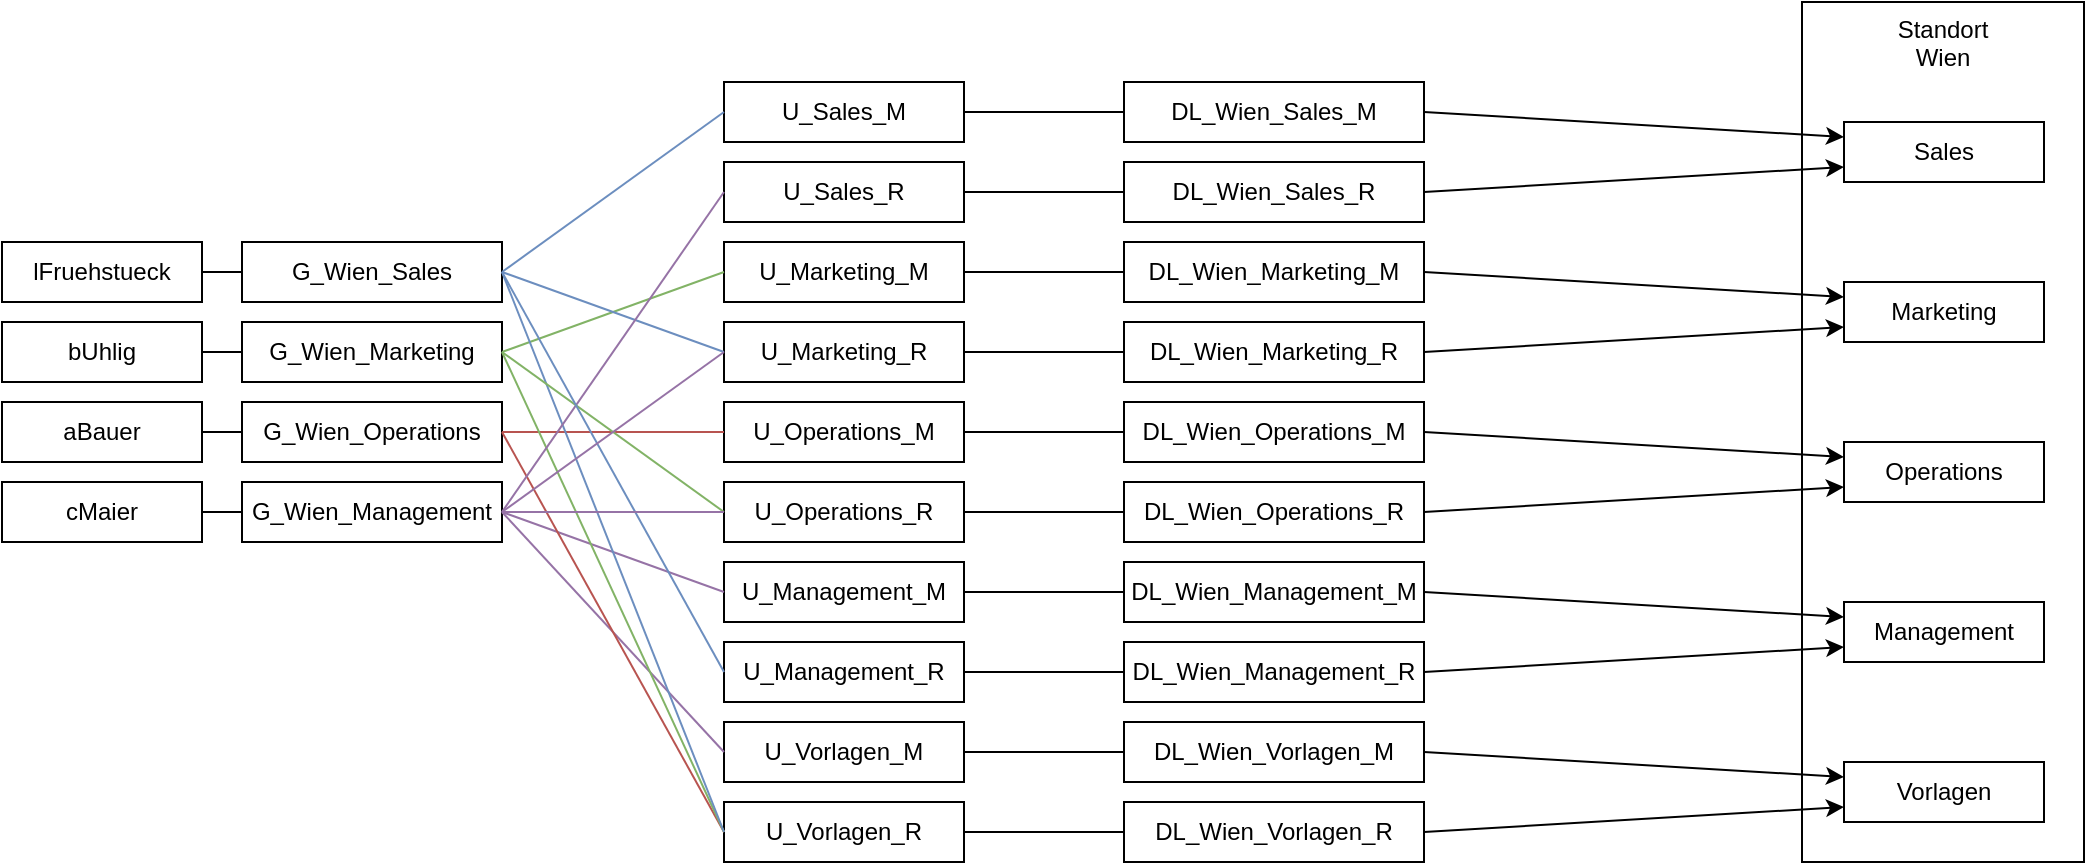 <mxfile version="24.9.0">
  <diagram name="Page-1" id="Uj56gvTzGLHVdGBOoOnG">
    <mxGraphModel grid="1" page="1" gridSize="10" guides="1" tooltips="1" connect="1" arrows="1" fold="1" pageScale="1" pageWidth="827" pageHeight="1169" math="0" shadow="0">
      <root>
        <mxCell id="0" />
        <mxCell id="1" parent="0" />
        <mxCell id="yklb8u71zrhij_gd2C9o-39" value="&lt;div&gt;Standort&lt;/div&gt;&lt;div&gt;Wien&lt;br&gt;&lt;/div&gt;" style="rounded=0;whiteSpace=wrap;html=1;verticalAlign=top;" vertex="1" parent="1">
          <mxGeometry x="940" y="80" width="141" height="430" as="geometry" />
        </mxCell>
        <mxCell id="TBztsBzBwayd78X2MHeu-1" value="G_Wien_Sales" style="rounded=0;whiteSpace=wrap;html=1;" vertex="1" parent="1">
          <mxGeometry x="160" y="200" width="130" height="30" as="geometry" />
        </mxCell>
        <mxCell id="TBztsBzBwayd78X2MHeu-2" value="G_Wien_Operations" style="rounded=0;whiteSpace=wrap;html=1;" vertex="1" parent="1">
          <mxGeometry x="160" y="280" width="130" height="30" as="geometry" />
        </mxCell>
        <mxCell id="TBztsBzBwayd78X2MHeu-3" value="G_Wien_Marketing" style="rounded=0;whiteSpace=wrap;html=1;" vertex="1" parent="1">
          <mxGeometry x="160" y="240" width="130" height="30" as="geometry" />
        </mxCell>
        <mxCell id="TBztsBzBwayd78X2MHeu-4" value="G_Wien_Management" style="rounded=0;whiteSpace=wrap;html=1;" vertex="1" parent="1">
          <mxGeometry x="160" y="320" width="130" height="30" as="geometry" />
        </mxCell>
        <mxCell id="TBztsBzBwayd78X2MHeu-5" value="U_Sales_M" style="rounded=0;whiteSpace=wrap;html=1;" vertex="1" parent="1">
          <mxGeometry x="401" y="120" width="120" height="30" as="geometry" />
        </mxCell>
        <mxCell id="TBztsBzBwayd78X2MHeu-6" value="U_Sales_R" style="rounded=0;whiteSpace=wrap;html=1;" vertex="1" parent="1">
          <mxGeometry x="401" y="160" width="120" height="30" as="geometry" />
        </mxCell>
        <mxCell id="TBztsBzBwayd78X2MHeu-7" value="U_Marketing_M" style="rounded=0;whiteSpace=wrap;html=1;" vertex="1" parent="1">
          <mxGeometry x="401" y="200" width="120" height="30" as="geometry" />
        </mxCell>
        <mxCell id="TBztsBzBwayd78X2MHeu-8" value="U_Marketing_R" style="rounded=0;whiteSpace=wrap;html=1;" vertex="1" parent="1">
          <mxGeometry x="401" y="240" width="120" height="30" as="geometry" />
        </mxCell>
        <mxCell id="TBztsBzBwayd78X2MHeu-9" value="U_Operations_M" style="rounded=0;whiteSpace=wrap;html=1;" vertex="1" parent="1">
          <mxGeometry x="401" y="280" width="120" height="30" as="geometry" />
        </mxCell>
        <mxCell id="TBztsBzBwayd78X2MHeu-10" value="U_Operations_R" style="rounded=0;whiteSpace=wrap;html=1;" vertex="1" parent="1">
          <mxGeometry x="401" y="320" width="120" height="30" as="geometry" />
        </mxCell>
        <mxCell id="TBztsBzBwayd78X2MHeu-11" value="U_Management_M" style="rounded=0;whiteSpace=wrap;html=1;" vertex="1" parent="1">
          <mxGeometry x="401" y="360" width="120" height="30" as="geometry" />
        </mxCell>
        <mxCell id="TBztsBzBwayd78X2MHeu-12" value="U_Management_R" style="rounded=0;whiteSpace=wrap;html=1;" vertex="1" parent="1">
          <mxGeometry x="401" y="400" width="120" height="30" as="geometry" />
        </mxCell>
        <mxCell id="TBztsBzBwayd78X2MHeu-17" value="lFruehstueck" style="rounded=0;whiteSpace=wrap;html=1;" vertex="1" parent="1">
          <mxGeometry x="40" y="200" width="100" height="30" as="geometry" />
        </mxCell>
        <mxCell id="TBztsBzBwayd78X2MHeu-18" value="aBauer" style="rounded=0;whiteSpace=wrap;html=1;" vertex="1" parent="1">
          <mxGeometry x="40" y="280" width="100" height="30" as="geometry" />
        </mxCell>
        <mxCell id="TBztsBzBwayd78X2MHeu-19" value="bUhlig" style="rounded=0;whiteSpace=wrap;html=1;" vertex="1" parent="1">
          <mxGeometry x="40" y="240" width="100" height="30" as="geometry" />
        </mxCell>
        <mxCell id="TBztsBzBwayd78X2MHeu-20" value="cMaier" style="rounded=0;whiteSpace=wrap;html=1;" vertex="1" parent="1">
          <mxGeometry x="40" y="320" width="100" height="30" as="geometry" />
        </mxCell>
        <mxCell id="TBztsBzBwayd78X2MHeu-21" value="" style="endArrow=none;html=1;rounded=0;entryX=1;entryY=0.5;entryDx=0;entryDy=0;exitX=0;exitY=0.5;exitDx=0;exitDy=0;" edge="1" parent="1" source="TBztsBzBwayd78X2MHeu-1" target="TBztsBzBwayd78X2MHeu-17">
          <mxGeometry width="50" height="50" relative="1" as="geometry">
            <mxPoint x="140" y="340" as="sourcePoint" />
            <mxPoint x="190" y="290" as="targetPoint" />
          </mxGeometry>
        </mxCell>
        <mxCell id="TBztsBzBwayd78X2MHeu-22" value="" style="endArrow=none;html=1;rounded=0;entryX=1;entryY=0.5;entryDx=0;entryDy=0;exitX=0;exitY=0.5;exitDx=0;exitDy=0;" edge="1" parent="1" source="TBztsBzBwayd78X2MHeu-3" target="TBztsBzBwayd78X2MHeu-19">
          <mxGeometry width="50" height="50" relative="1" as="geometry">
            <mxPoint x="210" y="270" as="sourcePoint" />
            <mxPoint x="160" y="250" as="targetPoint" />
          </mxGeometry>
        </mxCell>
        <mxCell id="TBztsBzBwayd78X2MHeu-23" value="" style="endArrow=none;html=1;rounded=0;entryX=1;entryY=0.5;entryDx=0;entryDy=0;exitX=0;exitY=0.5;exitDx=0;exitDy=0;" edge="1" parent="1" source="TBztsBzBwayd78X2MHeu-2" target="TBztsBzBwayd78X2MHeu-18">
          <mxGeometry width="50" height="50" relative="1" as="geometry">
            <mxPoint x="240" y="235" as="sourcePoint" />
            <mxPoint x="180" y="235" as="targetPoint" />
          </mxGeometry>
        </mxCell>
        <mxCell id="TBztsBzBwayd78X2MHeu-24" value="" style="endArrow=none;html=1;rounded=0;entryX=1;entryY=0.5;entryDx=0;entryDy=0;exitX=0;exitY=0.5;exitDx=0;exitDy=0;" edge="1" parent="1" source="TBztsBzBwayd78X2MHeu-4" target="TBztsBzBwayd78X2MHeu-20">
          <mxGeometry width="50" height="50" relative="1" as="geometry">
            <mxPoint x="250" y="245" as="sourcePoint" />
            <mxPoint x="190" y="245" as="targetPoint" />
          </mxGeometry>
        </mxCell>
        <mxCell id="TBztsBzBwayd78X2MHeu-28" value="" style="endArrow=none;html=1;rounded=0;exitX=1;exitY=0.5;exitDx=0;exitDy=0;entryX=0;entryY=0.5;entryDx=0;entryDy=0;fillColor=#dae8fc;strokeColor=#6c8ebf;" edge="1" parent="1" source="TBztsBzBwayd78X2MHeu-1" target="TBztsBzBwayd78X2MHeu-5">
          <mxGeometry width="50" height="50" relative="1" as="geometry">
            <mxPoint x="160" y="160" as="sourcePoint" />
            <mxPoint x="250" y="90" as="targetPoint" />
          </mxGeometry>
        </mxCell>
        <mxCell id="TBztsBzBwayd78X2MHeu-30" value="" style="endArrow=none;html=1;rounded=0;entryX=1;entryY=0.5;entryDx=0;entryDy=0;exitX=0;exitY=0.5;exitDx=0;exitDy=0;fillColor=#d5e8d4;strokeColor=#82b366;" edge="1" parent="1" source="TBztsBzBwayd78X2MHeu-7" target="TBztsBzBwayd78X2MHeu-3">
          <mxGeometry width="50" height="50" relative="1" as="geometry">
            <mxPoint x="180" y="180" as="sourcePoint" />
            <mxPoint x="270" y="110" as="targetPoint" />
          </mxGeometry>
        </mxCell>
        <mxCell id="TBztsBzBwayd78X2MHeu-31" value="" style="endArrow=none;html=1;rounded=0;entryX=1;entryY=0.5;entryDx=0;entryDy=0;exitX=0;exitY=0.5;exitDx=0;exitDy=0;fillColor=#f8cecc;strokeColor=#b85450;" edge="1" parent="1" source="TBztsBzBwayd78X2MHeu-9" target="TBztsBzBwayd78X2MHeu-2">
          <mxGeometry width="50" height="50" relative="1" as="geometry">
            <mxPoint x="190" y="190" as="sourcePoint" />
            <mxPoint x="280" y="120" as="targetPoint" />
          </mxGeometry>
        </mxCell>
        <mxCell id="TBztsBzBwayd78X2MHeu-32" value="" style="endArrow=none;html=1;rounded=0;entryX=0;entryY=0.5;entryDx=0;entryDy=0;exitX=1;exitY=0.5;exitDx=0;exitDy=0;fillColor=#e1d5e7;strokeColor=#9673a6;" edge="1" parent="1" source="TBztsBzBwayd78X2MHeu-4" target="TBztsBzBwayd78X2MHeu-11">
          <mxGeometry width="50" height="50" relative="1" as="geometry">
            <mxPoint x="200" y="200" as="sourcePoint" />
            <mxPoint x="290" y="130" as="targetPoint" />
          </mxGeometry>
        </mxCell>
        <mxCell id="TBztsBzBwayd78X2MHeu-33" value="U_Vorlagen_M" style="rounded=0;whiteSpace=wrap;html=1;" vertex="1" parent="1">
          <mxGeometry x="401" y="440" width="120" height="30" as="geometry" />
        </mxCell>
        <mxCell id="TBztsBzBwayd78X2MHeu-34" value="U_Vorlagen_R" style="rounded=0;whiteSpace=wrap;html=1;" vertex="1" parent="1">
          <mxGeometry x="401" y="480" width="120" height="30" as="geometry" />
        </mxCell>
        <mxCell id="TBztsBzBwayd78X2MHeu-35" value="" style="endArrow=none;html=1;rounded=0;entryX=1;entryY=0.5;entryDx=0;entryDy=0;exitX=0;exitY=0.5;exitDx=0;exitDy=0;fillColor=#dae8fc;strokeColor=#6c8ebf;" edge="1" parent="1" source="TBztsBzBwayd78X2MHeu-8" target="TBztsBzBwayd78X2MHeu-1">
          <mxGeometry width="50" height="50" relative="1" as="geometry">
            <mxPoint x="220" y="160" as="sourcePoint" />
            <mxPoint x="270" y="110" as="targetPoint" />
          </mxGeometry>
        </mxCell>
        <mxCell id="TBztsBzBwayd78X2MHeu-36" value="" style="endArrow=none;html=1;rounded=0;entryX=1;entryY=0.5;entryDx=0;entryDy=0;exitX=0;exitY=0.5;exitDx=0;exitDy=0;fillColor=#e1d5e7;strokeColor=#9673a6;" edge="1" parent="1" source="TBztsBzBwayd78X2MHeu-33" target="TBztsBzBwayd78X2MHeu-4">
          <mxGeometry width="50" height="50" relative="1" as="geometry">
            <mxPoint x="230" y="170" as="sourcePoint" />
            <mxPoint x="280" y="120" as="targetPoint" />
          </mxGeometry>
        </mxCell>
        <mxCell id="TBztsBzBwayd78X2MHeu-37" value="" style="endArrow=none;html=1;rounded=0;entryX=0;entryY=0.5;entryDx=0;entryDy=0;exitX=1;exitY=0.5;exitDx=0;exitDy=0;fillColor=#f8cecc;strokeColor=#b85450;" edge="1" parent="1" source="TBztsBzBwayd78X2MHeu-2" target="TBztsBzBwayd78X2MHeu-34">
          <mxGeometry width="50" height="50" relative="1" as="geometry">
            <mxPoint x="370" y="320" as="sourcePoint" />
            <mxPoint x="290" y="130" as="targetPoint" />
          </mxGeometry>
        </mxCell>
        <mxCell id="TBztsBzBwayd78X2MHeu-38" value="" style="endArrow=none;html=1;rounded=0;entryX=1;entryY=0.5;entryDx=0;entryDy=0;exitX=0;exitY=0.5;exitDx=0;exitDy=0;fillColor=#d5e8d4;strokeColor=#82b366;" edge="1" parent="1" source="TBztsBzBwayd78X2MHeu-34" target="TBztsBzBwayd78X2MHeu-3">
          <mxGeometry width="50" height="50" relative="1" as="geometry">
            <mxPoint x="250" y="190" as="sourcePoint" />
            <mxPoint x="300" y="140" as="targetPoint" />
          </mxGeometry>
        </mxCell>
        <mxCell id="TBztsBzBwayd78X2MHeu-39" value="" style="endArrow=none;html=1;rounded=0;entryX=1;entryY=0.5;entryDx=0;entryDy=0;exitX=0;exitY=0.5;exitDx=0;exitDy=0;fillColor=#dae8fc;strokeColor=#6c8ebf;" edge="1" parent="1" source="TBztsBzBwayd78X2MHeu-34" target="TBztsBzBwayd78X2MHeu-1">
          <mxGeometry width="50" height="50" relative="1" as="geometry">
            <mxPoint x="260" y="200" as="sourcePoint" />
            <mxPoint x="310" y="150" as="targetPoint" />
          </mxGeometry>
        </mxCell>
        <mxCell id="TBztsBzBwayd78X2MHeu-40" value="" style="endArrow=none;html=1;rounded=0;entryX=0;entryY=0.5;entryDx=0;entryDy=0;exitX=1;exitY=0.5;exitDx=0;exitDy=0;fillColor=#e1d5e7;strokeColor=#9673a6;" edge="1" parent="1" source="TBztsBzBwayd78X2MHeu-4" target="TBztsBzBwayd78X2MHeu-6">
          <mxGeometry width="50" height="50" relative="1" as="geometry">
            <mxPoint x="270" y="210" as="sourcePoint" />
            <mxPoint x="320" y="160" as="targetPoint" />
          </mxGeometry>
        </mxCell>
        <mxCell id="TBztsBzBwayd78X2MHeu-41" value="" style="endArrow=none;html=1;rounded=0;entryX=0;entryY=0.5;entryDx=0;entryDy=0;exitX=1;exitY=0.5;exitDx=0;exitDy=0;fillColor=#d5e8d4;strokeColor=#82b366;" edge="1" parent="1" source="TBztsBzBwayd78X2MHeu-3" target="TBztsBzBwayd78X2MHeu-10">
          <mxGeometry width="50" height="50" relative="1" as="geometry">
            <mxPoint x="270" y="160" as="sourcePoint" />
            <mxPoint x="320" y="110" as="targetPoint" />
          </mxGeometry>
        </mxCell>
        <mxCell id="TBztsBzBwayd78X2MHeu-42" value="" style="endArrow=none;html=1;rounded=0;entryX=0;entryY=0.5;entryDx=0;entryDy=0;exitX=1;exitY=0.5;exitDx=0;exitDy=0;fillColor=#dae8fc;strokeColor=#6c8ebf;" edge="1" parent="1" source="TBztsBzBwayd78X2MHeu-1" target="TBztsBzBwayd78X2MHeu-12">
          <mxGeometry width="50" height="50" relative="1" as="geometry">
            <mxPoint x="250" y="170" as="sourcePoint" />
            <mxPoint x="300" y="120" as="targetPoint" />
          </mxGeometry>
        </mxCell>
        <mxCell id="TBztsBzBwayd78X2MHeu-48" value="Marketing" style="rounded=0;whiteSpace=wrap;html=1;" vertex="1" parent="1">
          <mxGeometry x="961" y="220" width="100" height="30" as="geometry" />
        </mxCell>
        <mxCell id="TBztsBzBwayd78X2MHeu-49" value="Management" style="rounded=0;whiteSpace=wrap;html=1;" vertex="1" parent="1">
          <mxGeometry x="961" y="380" width="100" height="30" as="geometry" />
        </mxCell>
        <mxCell id="TBztsBzBwayd78X2MHeu-50" value="Operations" style="rounded=0;whiteSpace=wrap;html=1;" vertex="1" parent="1">
          <mxGeometry x="961" y="300" width="100" height="30" as="geometry" />
        </mxCell>
        <mxCell id="TBztsBzBwayd78X2MHeu-51" value="Vorlagen" style="rounded=0;whiteSpace=wrap;html=1;" vertex="1" parent="1">
          <mxGeometry x="961" y="460" width="100" height="30" as="geometry" />
        </mxCell>
        <mxCell id="TBztsBzBwayd78X2MHeu-52" value="Sales" style="rounded=0;whiteSpace=wrap;html=1;" vertex="1" parent="1">
          <mxGeometry x="961" y="140" width="100" height="30" as="geometry" />
        </mxCell>
        <mxCell id="yklb8u71zrhij_gd2C9o-1" value="DL_Wien_Sales_M" style="rounded=0;whiteSpace=wrap;html=1;" vertex="1" parent="1">
          <mxGeometry x="601" y="120" width="150" height="30" as="geometry" />
        </mxCell>
        <mxCell id="yklb8u71zrhij_gd2C9o-2" value="DL_Wien_Sales_R" style="rounded=0;whiteSpace=wrap;html=1;" vertex="1" parent="1">
          <mxGeometry x="601" y="160" width="150" height="30" as="geometry" />
        </mxCell>
        <mxCell id="yklb8u71zrhij_gd2C9o-3" value="DL_Wien_Marketing_M" style="rounded=0;whiteSpace=wrap;html=1;" vertex="1" parent="1">
          <mxGeometry x="601" y="200" width="150" height="30" as="geometry" />
        </mxCell>
        <mxCell id="yklb8u71zrhij_gd2C9o-4" value="DL_Wien_Marketing_R" style="rounded=0;whiteSpace=wrap;html=1;" vertex="1" parent="1">
          <mxGeometry x="601" y="240" width="150" height="30" as="geometry" />
        </mxCell>
        <mxCell id="yklb8u71zrhij_gd2C9o-5" value="DL_Wien_Operations_M" style="rounded=0;whiteSpace=wrap;html=1;" vertex="1" parent="1">
          <mxGeometry x="601" y="280" width="150" height="30" as="geometry" />
        </mxCell>
        <mxCell id="yklb8u71zrhij_gd2C9o-6" value="DL_Wien_Operations_R" style="rounded=0;whiteSpace=wrap;html=1;" vertex="1" parent="1">
          <mxGeometry x="601" y="320" width="150" height="30" as="geometry" />
        </mxCell>
        <mxCell id="yklb8u71zrhij_gd2C9o-7" value="DL_Wien_Management_M" style="rounded=0;whiteSpace=wrap;html=1;" vertex="1" parent="1">
          <mxGeometry x="601" y="360" width="150" height="30" as="geometry" />
        </mxCell>
        <mxCell id="yklb8u71zrhij_gd2C9o-8" value="DL_Wien_Management_R" style="rounded=0;whiteSpace=wrap;html=1;" vertex="1" parent="1">
          <mxGeometry x="601" y="400" width="150" height="30" as="geometry" />
        </mxCell>
        <mxCell id="yklb8u71zrhij_gd2C9o-9" value="DL_Wien_Vorlagen_M" style="rounded=0;whiteSpace=wrap;html=1;" vertex="1" parent="1">
          <mxGeometry x="601" y="440" width="150" height="30" as="geometry" />
        </mxCell>
        <mxCell id="yklb8u71zrhij_gd2C9o-10" value="DL_Wien_Vorlagen_R" style="rounded=0;whiteSpace=wrap;html=1;" vertex="1" parent="1">
          <mxGeometry x="601" y="480" width="150" height="30" as="geometry" />
        </mxCell>
        <mxCell id="yklb8u71zrhij_gd2C9o-11" value="" style="endArrow=none;html=1;rounded=0;entryX=1;entryY=0.5;entryDx=0;entryDy=0;exitX=0;exitY=0.5;exitDx=0;exitDy=0;" edge="1" parent="1" source="yklb8u71zrhij_gd2C9o-1" target="TBztsBzBwayd78X2MHeu-5">
          <mxGeometry width="50" height="50" relative="1" as="geometry">
            <mxPoint x="540" y="300" as="sourcePoint" />
            <mxPoint x="590" y="250" as="targetPoint" />
          </mxGeometry>
        </mxCell>
        <mxCell id="yklb8u71zrhij_gd2C9o-12" value="" style="endArrow=none;html=1;rounded=0;entryX=1;entryY=0.5;entryDx=0;entryDy=0;exitX=0;exitY=0.5;exitDx=0;exitDy=0;" edge="1" parent="1" source="yklb8u71zrhij_gd2C9o-2" target="TBztsBzBwayd78X2MHeu-6">
          <mxGeometry width="50" height="50" relative="1" as="geometry">
            <mxPoint x="611" y="145" as="sourcePoint" />
            <mxPoint x="531" y="145" as="targetPoint" />
          </mxGeometry>
        </mxCell>
        <mxCell id="yklb8u71zrhij_gd2C9o-13" value="" style="endArrow=none;html=1;rounded=0;entryX=1;entryY=0.5;entryDx=0;entryDy=0;exitX=0;exitY=0.5;exitDx=0;exitDy=0;" edge="1" parent="1" source="yklb8u71zrhij_gd2C9o-5" target="TBztsBzBwayd78X2MHeu-9">
          <mxGeometry width="50" height="50" relative="1" as="geometry">
            <mxPoint x="621" y="155" as="sourcePoint" />
            <mxPoint x="541" y="155" as="targetPoint" />
          </mxGeometry>
        </mxCell>
        <mxCell id="yklb8u71zrhij_gd2C9o-14" value="" style="endArrow=none;html=1;rounded=0;entryX=1;entryY=0.5;entryDx=0;entryDy=0;exitX=0;exitY=0.5;exitDx=0;exitDy=0;" edge="1" parent="1" source="yklb8u71zrhij_gd2C9o-3" target="TBztsBzBwayd78X2MHeu-7">
          <mxGeometry width="50" height="50" relative="1" as="geometry">
            <mxPoint x="631" y="165" as="sourcePoint" />
            <mxPoint x="551" y="165" as="targetPoint" />
          </mxGeometry>
        </mxCell>
        <mxCell id="yklb8u71zrhij_gd2C9o-15" value="" style="endArrow=none;html=1;rounded=0;entryX=1;entryY=0.5;entryDx=0;entryDy=0;exitX=0;exitY=0.5;exitDx=0;exitDy=0;" edge="1" parent="1" source="yklb8u71zrhij_gd2C9o-4" target="TBztsBzBwayd78X2MHeu-8">
          <mxGeometry width="50" height="50" relative="1" as="geometry">
            <mxPoint x="641" y="175" as="sourcePoint" />
            <mxPoint x="561" y="175" as="targetPoint" />
          </mxGeometry>
        </mxCell>
        <mxCell id="yklb8u71zrhij_gd2C9o-16" value="" style="endArrow=none;html=1;rounded=0;entryX=1;entryY=0.5;entryDx=0;entryDy=0;exitX=0;exitY=0.5;exitDx=0;exitDy=0;" edge="1" parent="1" source="yklb8u71zrhij_gd2C9o-6" target="TBztsBzBwayd78X2MHeu-10">
          <mxGeometry width="50" height="50" relative="1" as="geometry">
            <mxPoint x="651" y="185" as="sourcePoint" />
            <mxPoint x="571" y="185" as="targetPoint" />
          </mxGeometry>
        </mxCell>
        <mxCell id="yklb8u71zrhij_gd2C9o-17" value="" style="endArrow=none;html=1;rounded=0;entryX=1;entryY=0.5;entryDx=0;entryDy=0;exitX=0;exitY=0.5;exitDx=0;exitDy=0;" edge="1" parent="1" source="yklb8u71zrhij_gd2C9o-7" target="TBztsBzBwayd78X2MHeu-11">
          <mxGeometry width="50" height="50" relative="1" as="geometry">
            <mxPoint x="611" y="345" as="sourcePoint" />
            <mxPoint x="531" y="345" as="targetPoint" />
          </mxGeometry>
        </mxCell>
        <mxCell id="yklb8u71zrhij_gd2C9o-18" value="" style="endArrow=none;html=1;rounded=0;entryX=1;entryY=0.5;entryDx=0;entryDy=0;exitX=0;exitY=0.5;exitDx=0;exitDy=0;" edge="1" parent="1" source="yklb8u71zrhij_gd2C9o-10" target="TBztsBzBwayd78X2MHeu-34">
          <mxGeometry width="50" height="50" relative="1" as="geometry">
            <mxPoint x="621" y="355" as="sourcePoint" />
            <mxPoint x="541" y="355" as="targetPoint" />
          </mxGeometry>
        </mxCell>
        <mxCell id="yklb8u71zrhij_gd2C9o-19" value="" style="endArrow=none;html=1;rounded=0;entryX=1;entryY=0.5;entryDx=0;entryDy=0;exitX=0;exitY=0.5;exitDx=0;exitDy=0;" edge="1" parent="1" source="yklb8u71zrhij_gd2C9o-9" target="TBztsBzBwayd78X2MHeu-33">
          <mxGeometry width="50" height="50" relative="1" as="geometry">
            <mxPoint x="631" y="365" as="sourcePoint" />
            <mxPoint x="551" y="365" as="targetPoint" />
          </mxGeometry>
        </mxCell>
        <mxCell id="yklb8u71zrhij_gd2C9o-20" value="" style="endArrow=none;html=1;rounded=0;entryX=1;entryY=0.5;entryDx=0;entryDy=0;exitX=0;exitY=0.5;exitDx=0;exitDy=0;" edge="1" parent="1" source="yklb8u71zrhij_gd2C9o-8" target="TBztsBzBwayd78X2MHeu-12">
          <mxGeometry width="50" height="50" relative="1" as="geometry">
            <mxPoint x="641" y="375" as="sourcePoint" />
            <mxPoint x="561" y="375" as="targetPoint" />
          </mxGeometry>
        </mxCell>
        <mxCell id="yklb8u71zrhij_gd2C9o-21" value="" style="endArrow=classic;html=1;rounded=0;entryX=0;entryY=0.25;entryDx=0;entryDy=0;exitX=1;exitY=0.5;exitDx=0;exitDy=0;" edge="1" parent="1" source="yklb8u71zrhij_gd2C9o-1" target="TBztsBzBwayd78X2MHeu-52">
          <mxGeometry width="50" height="50" relative="1" as="geometry">
            <mxPoint x="700" y="300" as="sourcePoint" />
            <mxPoint x="750" y="250" as="targetPoint" />
          </mxGeometry>
        </mxCell>
        <mxCell id="yklb8u71zrhij_gd2C9o-22" value="" style="endArrow=classic;html=1;rounded=0;exitX=1;exitY=0.5;exitDx=0;exitDy=0;entryX=0;entryY=0.75;entryDx=0;entryDy=0;" edge="1" parent="1" source="yklb8u71zrhij_gd2C9o-2" target="TBztsBzBwayd78X2MHeu-52">
          <mxGeometry width="50" height="50" relative="1" as="geometry">
            <mxPoint x="731" y="145" as="sourcePoint" />
            <mxPoint x="800" y="160" as="targetPoint" />
          </mxGeometry>
        </mxCell>
        <mxCell id="yklb8u71zrhij_gd2C9o-23" value="" style="endArrow=classic;html=1;rounded=0;exitX=1;exitY=0.5;exitDx=0;exitDy=0;entryX=0;entryY=0.25;entryDx=0;entryDy=0;" edge="1" parent="1" source="yklb8u71zrhij_gd2C9o-3" target="TBztsBzBwayd78X2MHeu-48">
          <mxGeometry width="50" height="50" relative="1" as="geometry">
            <mxPoint x="721" y="215" as="sourcePoint" />
            <mxPoint x="790" y="215" as="targetPoint" />
          </mxGeometry>
        </mxCell>
        <mxCell id="yklb8u71zrhij_gd2C9o-24" value="" style="endArrow=classic;html=1;rounded=0;exitX=1;exitY=0.5;exitDx=0;exitDy=0;entryX=0;entryY=0.75;entryDx=0;entryDy=0;" edge="1" parent="1" source="yklb8u71zrhij_gd2C9o-4" target="TBztsBzBwayd78X2MHeu-48">
          <mxGeometry width="50" height="50" relative="1" as="geometry">
            <mxPoint x="721" y="255" as="sourcePoint" />
            <mxPoint x="800" y="240" as="targetPoint" />
          </mxGeometry>
        </mxCell>
        <mxCell id="yklb8u71zrhij_gd2C9o-31" value="" style="endArrow=classic;html=1;rounded=0;entryX=0;entryY=0.25;entryDx=0;entryDy=0;exitX=1;exitY=0.5;exitDx=0;exitDy=0;" edge="1" parent="1" source="yklb8u71zrhij_gd2C9o-5" target="TBztsBzBwayd78X2MHeu-50">
          <mxGeometry width="50" height="50" relative="1" as="geometry">
            <mxPoint x="721" y="295" as="sourcePoint" />
            <mxPoint x="801" y="308" as="targetPoint" />
          </mxGeometry>
        </mxCell>
        <mxCell id="yklb8u71zrhij_gd2C9o-32" value="" style="endArrow=classic;html=1;rounded=0;exitX=1;exitY=0.5;exitDx=0;exitDy=0;entryX=0;entryY=0.75;entryDx=0;entryDy=0;" edge="1" parent="1" source="yklb8u71zrhij_gd2C9o-6" target="TBztsBzBwayd78X2MHeu-50">
          <mxGeometry width="50" height="50" relative="1" as="geometry">
            <mxPoint x="721" y="335" as="sourcePoint" />
            <mxPoint x="800" y="320" as="targetPoint" />
          </mxGeometry>
        </mxCell>
        <mxCell id="yklb8u71zrhij_gd2C9o-33" value="" style="endArrow=classic;html=1;rounded=0;entryX=0;entryY=0.25;entryDx=0;entryDy=0;exitX=1;exitY=0.5;exitDx=0;exitDy=0;" edge="1" parent="1" source="yklb8u71zrhij_gd2C9o-7" target="TBztsBzBwayd78X2MHeu-49">
          <mxGeometry width="50" height="50" relative="1" as="geometry">
            <mxPoint x="721" y="375" as="sourcePoint" />
            <mxPoint x="801" y="388" as="targetPoint" />
          </mxGeometry>
        </mxCell>
        <mxCell id="yklb8u71zrhij_gd2C9o-34" value="" style="endArrow=classic;html=1;rounded=0;exitX=1;exitY=0.5;exitDx=0;exitDy=0;entryX=0;entryY=0.75;entryDx=0;entryDy=0;" edge="1" parent="1" source="yklb8u71zrhij_gd2C9o-8" target="TBztsBzBwayd78X2MHeu-49">
          <mxGeometry width="50" height="50" relative="1" as="geometry">
            <mxPoint x="721" y="415" as="sourcePoint" />
            <mxPoint x="800" y="400" as="targetPoint" />
          </mxGeometry>
        </mxCell>
        <mxCell id="yklb8u71zrhij_gd2C9o-35" value="" style="endArrow=classic;html=1;rounded=0;entryX=0;entryY=0.25;entryDx=0;entryDy=0;exitX=1;exitY=0.5;exitDx=0;exitDy=0;" edge="1" parent="1" source="yklb8u71zrhij_gd2C9o-9" target="TBztsBzBwayd78X2MHeu-51">
          <mxGeometry width="50" height="50" relative="1" as="geometry">
            <mxPoint x="721" y="455" as="sourcePoint" />
            <mxPoint x="801" y="468" as="targetPoint" />
          </mxGeometry>
        </mxCell>
        <mxCell id="yklb8u71zrhij_gd2C9o-36" value="" style="endArrow=classic;html=1;rounded=0;exitX=1;exitY=0.5;exitDx=0;exitDy=0;entryX=0;entryY=0.75;entryDx=0;entryDy=0;" edge="1" parent="1" source="yklb8u71zrhij_gd2C9o-10" target="TBztsBzBwayd78X2MHeu-51">
          <mxGeometry width="50" height="50" relative="1" as="geometry">
            <mxPoint x="721" y="495" as="sourcePoint" />
            <mxPoint x="800" y="480" as="targetPoint" />
          </mxGeometry>
        </mxCell>
        <mxCell id="yklb8u71zrhij_gd2C9o-37" value="" style="endArrow=none;html=1;rounded=0;entryX=0;entryY=0.5;entryDx=0;entryDy=0;fillColor=#e1d5e7;strokeColor=#9673a6;exitX=1;exitY=0.5;exitDx=0;exitDy=0;" edge="1" parent="1" source="TBztsBzBwayd78X2MHeu-4" target="TBztsBzBwayd78X2MHeu-8">
          <mxGeometry width="50" height="50" relative="1" as="geometry">
            <mxPoint x="300" y="340" as="sourcePoint" />
            <mxPoint x="411" y="185" as="targetPoint" />
          </mxGeometry>
        </mxCell>
        <mxCell id="yklb8u71zrhij_gd2C9o-38" value="" style="endArrow=none;html=1;rounded=0;entryX=0;entryY=0.5;entryDx=0;entryDy=0;exitX=1;exitY=0.5;exitDx=0;exitDy=0;fillColor=#e1d5e7;strokeColor=#9673a6;" edge="1" parent="1" source="TBztsBzBwayd78X2MHeu-4" target="TBztsBzBwayd78X2MHeu-10">
          <mxGeometry width="50" height="50" relative="1" as="geometry">
            <mxPoint x="320" y="355" as="sourcePoint" />
            <mxPoint x="421" y="195" as="targetPoint" />
          </mxGeometry>
        </mxCell>
      </root>
    </mxGraphModel>
  </diagram>
</mxfile>
